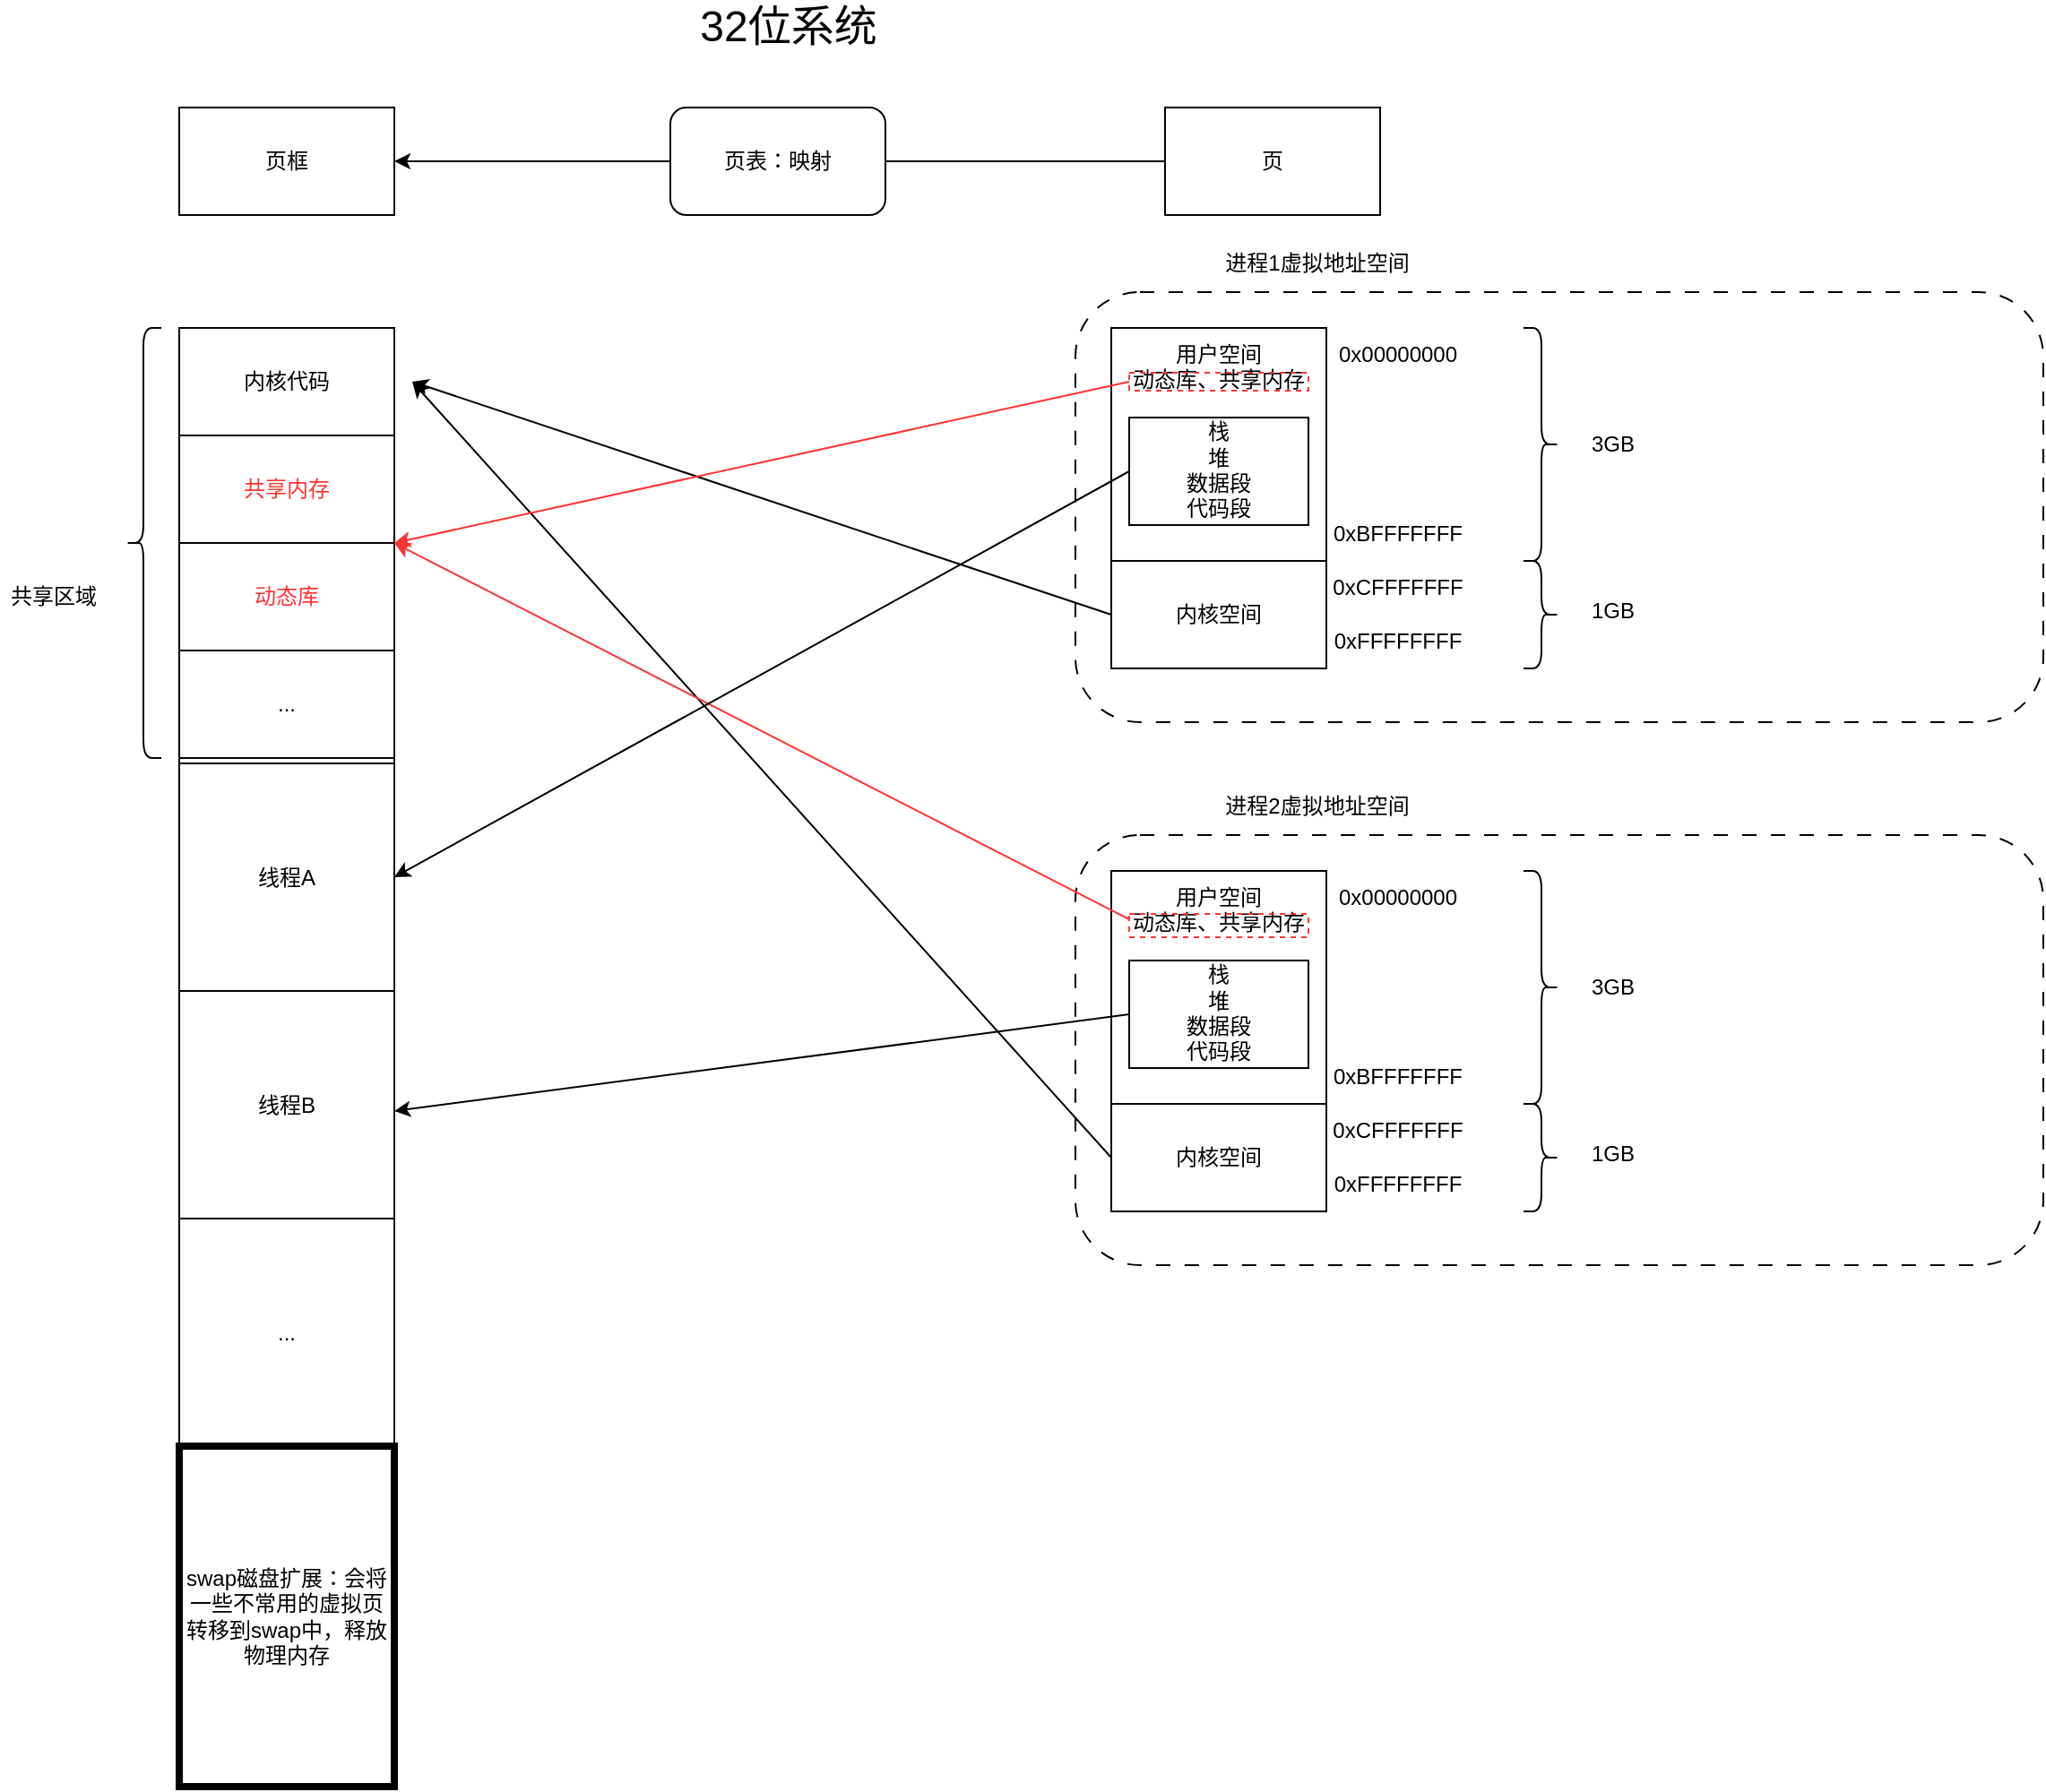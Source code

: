 <mxfile version="25.0.3">
  <diagram name="第 1 页" id="g5XzyueoRsFDEqBVVmY9">
    <mxGraphModel dx="1930" dy="1743" grid="1" gridSize="10" guides="1" tooltips="1" connect="1" arrows="1" fold="1" page="1" pageScale="1" pageWidth="827" pageHeight="1169" math="0" shadow="0">
      <root>
        <mxCell id="0" />
        <mxCell id="1" parent="0" />
        <mxCell id="OlbgllyM8HP3dYGSSMSe-6" value="" style="rounded=1;whiteSpace=wrap;html=1;fillColor=none;dashed=1;dashPattern=8 8;" vertex="1" parent="1">
          <mxGeometry x="580" y="133" width="540" height="240" as="geometry" />
        </mxCell>
        <mxCell id="OlbgllyM8HP3dYGSSMSe-3" value="动态库、共享内存&lt;div&gt;&lt;br&gt;&lt;div&gt;栈&lt;/div&gt;&lt;div&gt;堆&lt;/div&gt;&lt;div&gt;数据段&lt;/div&gt;&lt;div&gt;代码段&lt;/div&gt;&lt;/div&gt;" style="rounded=0;whiteSpace=wrap;html=1;" vertex="1" parent="1">
          <mxGeometry x="600" y="153" width="120" height="130" as="geometry" />
        </mxCell>
        <mxCell id="OlbgllyM8HP3dYGSSMSe-4" value="内核空间" style="rounded=0;whiteSpace=wrap;html=1;" vertex="1" parent="1">
          <mxGeometry x="600" y="283" width="120" height="60" as="geometry" />
        </mxCell>
        <mxCell id="OlbgllyM8HP3dYGSSMSe-7" value="进程1虚拟地址空间" style="text;html=1;align=center;verticalAlign=middle;whiteSpace=wrap;rounded=0;" vertex="1" parent="1">
          <mxGeometry x="659" y="100" width="112" height="33" as="geometry" />
        </mxCell>
        <mxCell id="OlbgllyM8HP3dYGSSMSe-8" value="" style="shape=curlyBracket;whiteSpace=wrap;html=1;rounded=1;flipH=1;labelPosition=right;verticalLabelPosition=middle;align=left;verticalAlign=middle;" vertex="1" parent="1">
          <mxGeometry x="830" y="153" width="20" height="130" as="geometry" />
        </mxCell>
        <mxCell id="OlbgllyM8HP3dYGSSMSe-9" value="" style="shape=curlyBracket;whiteSpace=wrap;html=1;rounded=1;flipH=1;labelPosition=right;verticalLabelPosition=middle;align=left;verticalAlign=middle;" vertex="1" parent="1">
          <mxGeometry x="830" y="283" width="20" height="60" as="geometry" />
        </mxCell>
        <mxCell id="OlbgllyM8HP3dYGSSMSe-10" value="3GB" style="text;html=1;align=center;verticalAlign=middle;whiteSpace=wrap;rounded=0;" vertex="1" parent="1">
          <mxGeometry x="850" y="203" width="60" height="30" as="geometry" />
        </mxCell>
        <mxCell id="OlbgllyM8HP3dYGSSMSe-11" value="1GB" style="text;html=1;align=center;verticalAlign=middle;whiteSpace=wrap;rounded=0;" vertex="1" parent="1">
          <mxGeometry x="850" y="298" width="60" height="25" as="geometry" />
        </mxCell>
        <mxCell id="OlbgllyM8HP3dYGSSMSe-12" value="" style="rounded=0;whiteSpace=wrap;html=1;" vertex="1" parent="1">
          <mxGeometry x="80" y="153" width="120" height="620" as="geometry" />
        </mxCell>
        <mxCell id="OlbgllyM8HP3dYGSSMSe-13" value="0x00000000" style="text;html=1;align=center;verticalAlign=middle;whiteSpace=wrap;rounded=0;" vertex="1" parent="1">
          <mxGeometry x="730" y="153" width="60" height="30" as="geometry" />
        </mxCell>
        <mxCell id="OlbgllyM8HP3dYGSSMSe-14" value="&lt;font style=&quot;font-size: 24px;&quot;&gt;32位系统&lt;/font&gt;" style="text;html=1;align=center;verticalAlign=middle;whiteSpace=wrap;rounded=0;" vertex="1" parent="1">
          <mxGeometry x="350" y="-30" width="140" height="30" as="geometry" />
        </mxCell>
        <mxCell id="OlbgllyM8HP3dYGSSMSe-15" value="0xBFFFFFFF" style="text;html=1;align=center;verticalAlign=middle;whiteSpace=wrap;rounded=0;" vertex="1" parent="1">
          <mxGeometry x="730" y="253" width="60" height="30" as="geometry" />
        </mxCell>
        <mxCell id="OlbgllyM8HP3dYGSSMSe-16" value="0xCFFFFFFF" style="text;html=1;align=center;verticalAlign=middle;whiteSpace=wrap;rounded=0;" vertex="1" parent="1">
          <mxGeometry x="730" y="283" width="60" height="30" as="geometry" />
        </mxCell>
        <mxCell id="OlbgllyM8HP3dYGSSMSe-17" value="0xFFFFFFFF" style="text;html=1;align=center;verticalAlign=middle;whiteSpace=wrap;rounded=0;" vertex="1" parent="1">
          <mxGeometry x="730" y="313" width="60" height="30" as="geometry" />
        </mxCell>
        <mxCell id="OlbgllyM8HP3dYGSSMSe-18" value="" style="rounded=1;whiteSpace=wrap;html=1;fillColor=none;dashed=1;dashPattern=8 8;" vertex="1" parent="1">
          <mxGeometry x="580" y="436" width="540" height="240" as="geometry" />
        </mxCell>
        <mxCell id="OlbgllyM8HP3dYGSSMSe-19" value="动态库、共享内存&lt;div&gt;&lt;br&gt;&lt;div&gt;栈&lt;/div&gt;&lt;div&gt;堆&lt;/div&gt;&lt;div&gt;数据段&lt;/div&gt;&lt;div&gt;代码段&lt;/div&gt;&lt;/div&gt;" style="rounded=0;whiteSpace=wrap;html=1;" vertex="1" parent="1">
          <mxGeometry x="600" y="456" width="120" height="130" as="geometry" />
        </mxCell>
        <mxCell id="OlbgllyM8HP3dYGSSMSe-20" value="内核空间" style="rounded=0;whiteSpace=wrap;html=1;" vertex="1" parent="1">
          <mxGeometry x="600" y="586" width="120" height="60" as="geometry" />
        </mxCell>
        <mxCell id="OlbgllyM8HP3dYGSSMSe-21" value="进程2虚拟地址空间" style="text;html=1;align=center;verticalAlign=middle;whiteSpace=wrap;rounded=0;" vertex="1" parent="1">
          <mxGeometry x="659" y="403" width="112" height="33" as="geometry" />
        </mxCell>
        <mxCell id="OlbgllyM8HP3dYGSSMSe-22" value="" style="shape=curlyBracket;whiteSpace=wrap;html=1;rounded=1;flipH=1;labelPosition=right;verticalLabelPosition=middle;align=left;verticalAlign=middle;" vertex="1" parent="1">
          <mxGeometry x="830" y="456" width="20" height="130" as="geometry" />
        </mxCell>
        <mxCell id="OlbgllyM8HP3dYGSSMSe-23" value="" style="shape=curlyBracket;whiteSpace=wrap;html=1;rounded=1;flipH=1;labelPosition=right;verticalLabelPosition=middle;align=left;verticalAlign=middle;" vertex="1" parent="1">
          <mxGeometry x="830" y="586" width="20" height="60" as="geometry" />
        </mxCell>
        <mxCell id="OlbgllyM8HP3dYGSSMSe-24" value="3GB" style="text;html=1;align=center;verticalAlign=middle;whiteSpace=wrap;rounded=0;" vertex="1" parent="1">
          <mxGeometry x="850" y="506" width="60" height="30" as="geometry" />
        </mxCell>
        <mxCell id="OlbgllyM8HP3dYGSSMSe-25" value="1GB" style="text;html=1;align=center;verticalAlign=middle;whiteSpace=wrap;rounded=0;" vertex="1" parent="1">
          <mxGeometry x="850" y="601" width="60" height="25" as="geometry" />
        </mxCell>
        <mxCell id="OlbgllyM8HP3dYGSSMSe-26" value="0x00000000" style="text;html=1;align=center;verticalAlign=middle;whiteSpace=wrap;rounded=0;" vertex="1" parent="1">
          <mxGeometry x="730" y="456" width="60" height="30" as="geometry" />
        </mxCell>
        <mxCell id="OlbgllyM8HP3dYGSSMSe-27" value="0xBFFFFFFF" style="text;html=1;align=center;verticalAlign=middle;whiteSpace=wrap;rounded=0;" vertex="1" parent="1">
          <mxGeometry x="730" y="556" width="60" height="30" as="geometry" />
        </mxCell>
        <mxCell id="OlbgllyM8HP3dYGSSMSe-28" value="0xCFFFFFFF" style="text;html=1;align=center;verticalAlign=middle;whiteSpace=wrap;rounded=0;" vertex="1" parent="1">
          <mxGeometry x="730" y="586" width="60" height="30" as="geometry" />
        </mxCell>
        <mxCell id="OlbgllyM8HP3dYGSSMSe-29" value="0xFFFFFFFF" style="text;html=1;align=center;verticalAlign=middle;whiteSpace=wrap;rounded=0;" vertex="1" parent="1">
          <mxGeometry x="730" y="616" width="60" height="30" as="geometry" />
        </mxCell>
        <mxCell id="OlbgllyM8HP3dYGSSMSe-30" value="用户空间" style="text;html=1;align=center;verticalAlign=middle;whiteSpace=wrap;rounded=0;" vertex="1" parent="1">
          <mxGeometry x="630" y="153" width="60" height="30" as="geometry" />
        </mxCell>
        <mxCell id="OlbgllyM8HP3dYGSSMSe-31" value="用户空间" style="text;html=1;align=center;verticalAlign=middle;whiteSpace=wrap;rounded=0;" vertex="1" parent="1">
          <mxGeometry x="630" y="456" width="60" height="30" as="geometry" />
        </mxCell>
        <mxCell id="OlbgllyM8HP3dYGSSMSe-32" value="" style="rounded=0;whiteSpace=wrap;html=1;" vertex="1" parent="1">
          <mxGeometry x="80" y="153" width="120" height="240" as="geometry" />
        </mxCell>
        <mxCell id="OlbgllyM8HP3dYGSSMSe-33" value="" style="shape=curlyBracket;whiteSpace=wrap;html=1;rounded=1;labelPosition=left;verticalLabelPosition=middle;align=right;verticalAlign=middle;" vertex="1" parent="1">
          <mxGeometry x="50" y="153" width="20" height="240" as="geometry" />
        </mxCell>
        <mxCell id="OlbgllyM8HP3dYGSSMSe-35" value="共享区域" style="text;html=1;align=center;verticalAlign=middle;whiteSpace=wrap;rounded=0;" vertex="1" parent="1">
          <mxGeometry x="-20" y="288" width="60" height="30" as="geometry" />
        </mxCell>
        <mxCell id="OlbgllyM8HP3dYGSSMSe-36" value="内核代码" style="rounded=0;whiteSpace=wrap;html=1;" vertex="1" parent="1">
          <mxGeometry x="80" y="153" width="120" height="60" as="geometry" />
        </mxCell>
        <mxCell id="OlbgllyM8HP3dYGSSMSe-37" value="共享内存" style="rounded=0;whiteSpace=wrap;html=1;fontColor=#FF3333;" vertex="1" parent="1">
          <mxGeometry x="80" y="213" width="120" height="60" as="geometry" />
        </mxCell>
        <mxCell id="OlbgllyM8HP3dYGSSMSe-38" value="动态库" style="rounded=0;whiteSpace=wrap;html=1;fontColor=#FF3333;" vertex="1" parent="1">
          <mxGeometry x="80" y="273" width="120" height="60" as="geometry" />
        </mxCell>
        <mxCell id="OlbgllyM8HP3dYGSSMSe-39" value="..." style="rounded=0;whiteSpace=wrap;html=1;" vertex="1" parent="1">
          <mxGeometry x="80" y="333" width="120" height="60" as="geometry" />
        </mxCell>
        <mxCell id="OlbgllyM8HP3dYGSSMSe-40" value="" style="endArrow=classic;html=1;rounded=0;exitX=0;exitY=0.5;exitDx=0;exitDy=0;" edge="1" parent="1" source="OlbgllyM8HP3dYGSSMSe-4">
          <mxGeometry width="50" height="50" relative="1" as="geometry">
            <mxPoint x="390" y="303" as="sourcePoint" />
            <mxPoint x="210" y="183" as="targetPoint" />
          </mxGeometry>
        </mxCell>
        <mxCell id="OlbgllyM8HP3dYGSSMSe-41" value="" style="endArrow=classic;html=1;rounded=0;exitX=0;exitY=0.5;exitDx=0;exitDy=0;" edge="1" parent="1">
          <mxGeometry width="50" height="50" relative="1" as="geometry">
            <mxPoint x="600" y="616" as="sourcePoint" />
            <mxPoint x="210" y="183" as="targetPoint" />
          </mxGeometry>
        </mxCell>
        <mxCell id="OlbgllyM8HP3dYGSSMSe-42" value="" style="rounded=0;whiteSpace=wrap;html=1;fillColor=none;strokeColor=#FF3333;dashed=1;strokeWidth=1;" vertex="1" parent="1">
          <mxGeometry x="610" y="178" width="100" height="10" as="geometry" />
        </mxCell>
        <mxCell id="OlbgllyM8HP3dYGSSMSe-43" value="" style="rounded=0;whiteSpace=wrap;html=1;fillColor=none;strokeColor=#FF3333;dashed=1;strokeWidth=1;" vertex="1" parent="1">
          <mxGeometry x="610" y="480" width="100" height="13" as="geometry" />
        </mxCell>
        <mxCell id="OlbgllyM8HP3dYGSSMSe-47" value="" style="endArrow=classic;html=1;rounded=0;exitX=0;exitY=0.5;exitDx=0;exitDy=0;entryX=1;entryY=0;entryDx=0;entryDy=0;strokeColor=#FF3333;" edge="1" parent="1" source="OlbgllyM8HP3dYGSSMSe-42" target="OlbgllyM8HP3dYGSSMSe-38">
          <mxGeometry width="50" height="50" relative="1" as="geometry">
            <mxPoint x="615" y="193" as="sourcePoint" />
            <mxPoint x="225" y="63" as="targetPoint" />
          </mxGeometry>
        </mxCell>
        <mxCell id="OlbgllyM8HP3dYGSSMSe-48" value="" style="endArrow=classic;html=1;rounded=0;exitX=0;exitY=0.231;exitDx=0;exitDy=0;entryX=1;entryY=0;entryDx=0;entryDy=0;strokeColor=#FF3333;exitPerimeter=0;" edge="1" parent="1" source="OlbgllyM8HP3dYGSSMSe-43" target="OlbgllyM8HP3dYGSSMSe-38">
          <mxGeometry width="50" height="50" relative="1" as="geometry">
            <mxPoint x="610" y="493" as="sourcePoint" />
            <mxPoint x="195" y="573" as="targetPoint" />
          </mxGeometry>
        </mxCell>
        <mxCell id="OlbgllyM8HP3dYGSSMSe-49" value="线程A" style="rounded=0;whiteSpace=wrap;html=1;" vertex="1" parent="1">
          <mxGeometry x="80" y="396" width="120" height="127" as="geometry" />
        </mxCell>
        <mxCell id="OlbgllyM8HP3dYGSSMSe-50" value="线程B" style="rounded=0;whiteSpace=wrap;html=1;" vertex="1" parent="1">
          <mxGeometry x="80" y="523" width="120" height="127" as="geometry" />
        </mxCell>
        <mxCell id="OlbgllyM8HP3dYGSSMSe-56" value="" style="rounded=0;whiteSpace=wrap;html=1;fillColor=none;" vertex="1" parent="1">
          <mxGeometry x="610" y="203" width="100" height="60" as="geometry" />
        </mxCell>
        <mxCell id="OlbgllyM8HP3dYGSSMSe-57" value="" style="rounded=0;whiteSpace=wrap;html=1;fillColor=none;" vertex="1" parent="1">
          <mxGeometry x="610" y="506" width="100" height="60" as="geometry" />
        </mxCell>
        <mxCell id="OlbgllyM8HP3dYGSSMSe-59" value="" style="endArrow=classic;html=1;rounded=0;entryX=1;entryY=0.5;entryDx=0;entryDy=0;exitX=0;exitY=0.5;exitDx=0;exitDy=0;" edge="1" parent="1" source="OlbgllyM8HP3dYGSSMSe-56" target="OlbgllyM8HP3dYGSSMSe-49">
          <mxGeometry width="50" height="50" relative="1" as="geometry">
            <mxPoint x="550" y="343" as="sourcePoint" />
            <mxPoint x="600" y="293" as="targetPoint" />
          </mxGeometry>
        </mxCell>
        <mxCell id="OlbgllyM8HP3dYGSSMSe-60" value="" style="endArrow=classic;html=1;rounded=0;entryX=1;entryY=0.5;entryDx=0;entryDy=0;exitX=0;exitY=0.5;exitDx=0;exitDy=0;" edge="1" parent="1" source="OlbgllyM8HP3dYGSSMSe-57">
          <mxGeometry width="50" height="50" relative="1" as="geometry">
            <mxPoint x="610" y="363" as="sourcePoint" />
            <mxPoint x="200" y="590" as="targetPoint" />
          </mxGeometry>
        </mxCell>
        <mxCell id="OlbgllyM8HP3dYGSSMSe-63" value="..." style="rounded=0;whiteSpace=wrap;html=1;" vertex="1" parent="1">
          <mxGeometry x="80" y="650" width="120" height="127" as="geometry" />
        </mxCell>
        <mxCell id="OlbgllyM8HP3dYGSSMSe-64" value="swap磁盘扩展：会将一些不常用的虚拟页转移到swap中，释放物理内存" style="rounded=0;whiteSpace=wrap;html=1;strokeWidth=4;" vertex="1" parent="1">
          <mxGeometry x="80" y="777" width="120" height="190" as="geometry" />
        </mxCell>
        <mxCell id="OlbgllyM8HP3dYGSSMSe-68" style="edgeStyle=orthogonalEdgeStyle;rounded=0;orthogonalLoop=1;jettySize=auto;html=1;entryX=1;entryY=0.5;entryDx=0;entryDy=0;" edge="1" parent="1" source="OlbgllyM8HP3dYGSSMSe-65" target="OlbgllyM8HP3dYGSSMSe-66">
          <mxGeometry relative="1" as="geometry" />
        </mxCell>
        <mxCell id="OlbgllyM8HP3dYGSSMSe-65" value="页" style="rounded=0;whiteSpace=wrap;html=1;" vertex="1" parent="1">
          <mxGeometry x="630" y="30" width="120" height="60" as="geometry" />
        </mxCell>
        <mxCell id="OlbgllyM8HP3dYGSSMSe-66" value="页框" style="rounded=0;whiteSpace=wrap;html=1;" vertex="1" parent="1">
          <mxGeometry x="80" y="30" width="120" height="60" as="geometry" />
        </mxCell>
        <mxCell id="OlbgllyM8HP3dYGSSMSe-67" value="页表：映射" style="rounded=1;whiteSpace=wrap;html=1;" vertex="1" parent="1">
          <mxGeometry x="354" y="30" width="120" height="60" as="geometry" />
        </mxCell>
      </root>
    </mxGraphModel>
  </diagram>
</mxfile>
